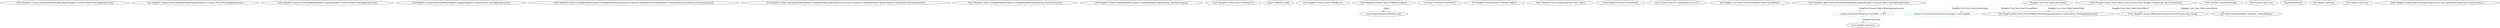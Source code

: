 digraph  {
n0 [cluster="HangFire.Common.States.JobStateHandler.Apply(HangFire.Common.States.StateApplyingContext)", label="Entry HangFire.Common.States.JobStateHandler.Apply(HangFire.Common.States.StateApplyingContext)", span="22-22"];
n1 [cluster="HangFire.Common.States.JobStateHandler.Apply(HangFire.Common.States.StateApplyingContext)", label="Exit HangFire.Common.States.JobStateHandler.Apply(HangFire.Common.States.StateApplyingContext)", span="22-22"];
n2 [cluster="HangFire.Common.States.JobStateHandler.Unapply(HangFire.Common.States.StateApplyingContext)", label="Entry HangFire.Common.States.JobStateHandler.Unapply(HangFire.Common.States.StateApplyingContext)", span="26-26"];
n3 [cluster="HangFire.Common.States.JobStateHandler.Unapply(HangFire.Common.States.StateApplyingContext)", label="Exit HangFire.Common.States.JobStateHandler.Unapply(HangFire.Common.States.StateApplyingContext)", span="26-26"];
m0_2 [cluster="HangFire.Client.CreateJobFailedException.CreateJobFailedException(System.Runtime.Serialization.SerializationInfo, System.Runtime.Serialization.StreamingContext)", file="CreateJobFailedException.cs", label="Entry HangFire.Client.CreateJobFailedException.CreateJobFailedException(System.Runtime.Serialization.SerializationInfo, System.Runtime.Serialization.StreamingContext)", span="27-27"];
m0_3 [cluster="HangFire.Client.CreateJobFailedException.CreateJobFailedException(System.Runtime.Serialization.SerializationInfo, System.Runtime.Serialization.StreamingContext)", file="CreateJobFailedException.cs", label="Exit HangFire.Client.CreateJobFailedException.CreateJobFailedException(System.Runtime.Serialization.SerializationInfo, System.Runtime.Serialization.StreamingContext)", span="27-27"];
m0_0 [cluster="HangFire.Client.CreateJobFailedException.CreateJobFailedException(string, System.Exception)", file="CreateJobFailedException.cs", label="Entry HangFire.Client.CreateJobFailedException.CreateJobFailedException(string, System.Exception)", span="22-22"];
m0_1 [cluster="HangFire.Client.CreateJobFailedException.CreateJobFailedException(string, System.Exception)", file="CreateJobFailedException.cs", label="Exit HangFire.Client.CreateJobFailedException.CreateJobFailedException(string, System.Exception)", span="22-22"];
m1_0 [cluster="HangFire.Perform.Async<TWorker>()", file="JobClient.cs", label="Entry HangFire.Perform.Async<TWorker>()", span="4-4"];
m1_1 [cluster="HangFire.Perform.Async<TWorker>()", file="JobClient.cs", label="Async<TWorker>(null)", span="7-7"];
m1_2 [cluster="HangFire.Perform.Async<TWorker>()", file="JobClient.cs", label="Exit HangFire.Perform.Async<TWorker>()", span="4-4"];
m1_3 [cluster="HangFire.Perform.Async<TWorker>(object)", file="JobClient.cs", label="Entry HangFire.Perform.Async<TWorker>(object)", span="10-10"];
m1_4 [cluster="HangFire.Perform.Async<TWorker>(object)", file="JobClient.cs", label="var client = Factory.CreateClient()", span="13-13"];
m1_5 [cluster="HangFire.Perform.Async<TWorker>(object)", file="JobClient.cs", label="client.Enqueue(typeof (TWorker), arg)", span="15-15"];
m1_6 [cluster="HangFire.Perform.Async<TWorker>(object)", file="JobClient.cs", label="Exit HangFire.Perform.Async<TWorker>(object)", span="10-10"];
m1_8 [cluster="HangFire.Client.Enqueue(System.Type, object)", file="JobClient.cs", label="Entry HangFire.Client.Enqueue(System.Type, object)", span="14-14"];
m1_7 [cluster="HangFire.Factory.CreateClient()", file="JobClient.cs", label="Entry HangFire.Factory.CreateClient()", span="7-7"];
m2_7 [cluster="System.Lazy<T>.Lazy(System.Func<T>)", file="Perform.cs", label="Entry System.Lazy<T>.Lazy(System.Func<T>)", span="0-0"];
m2_5 [cluster="Hangfire.Core.Tests.StateContextMock.StateContextMock()", file="Perform.cs", label="Exit Hangfire.Core.Tests.StateContextMock.StateContextMock()", span="10-10"];
m2_0 [cluster="HangFire.Redis.States.SucceededStateHandler.Apply(HangFire.Common.States.StateApplyingContext)", file="Perform.cs", label="Entry HangFire.Redis.States.SucceededStateHandler.Apply(HangFire.Common.States.StateApplyingContext)", span="7-7"];
m2_1 [cluster="HangFire.Redis.States.SucceededStateHandler.Apply(HangFire.Common.States.StateApplyingContext)", color=green, community=0, file="Perform.cs", label="context.Transaction.InsertToList(''succeeded'', context.JobId)", prediction=0, span="9-9"];
m2_2 [cluster="HangFire.Redis.States.SucceededStateHandler.Apply(HangFire.Common.States.StateApplyingContext)", color=green, community=0, file="Perform.cs", label="context.Transaction.TrimList(''succeeded'', 0, 99)", prediction=0, span="10-10"];
m2_3 [cluster="HangFire.Redis.States.SucceededStateHandler.Apply(HangFire.Common.States.StateApplyingContext)", file="Perform.cs", label="Exit HangFire.Redis.States.SucceededStateHandler.Apply(HangFire.Common.States.StateApplyingContext)", span="7-7"];
m2_4 [cluster="HangFire.Storage.IWriteOnlyTransaction.InsertToList(string, string)", file="Perform.cs", label="Entry HangFire.Storage.IWriteOnlyTransaction.InsertToList(string, string)", span="30-30"];
m2_15 [cluster="Hangfire.States.StateContext.StateContext(string, Hangfire.Common.Job, System.DateTime)", file="Perform.cs", label="Entry Hangfire.States.StateContext.StateContext(string, Hangfire.Common.Job, System.DateTime)", span="25-25"];
m2_11 [cluster="System.Console.WriteLine()", file="Perform.cs", label="Entry System.Console.WriteLine()", span="0-0"];
m2_12 [cluster="lambda expression", file="Perform.cs", label="Entry lambda expression", span="17-17"];
m2_8 [cluster="lambda expression", file="Perform.cs", label="Entry lambda expression", span="13-13"];
m2_9 [cluster="lambda expression", file="Perform.cs", label="Console.WriteLine()", span="13-13"];
m2_10 [cluster="lambda expression", file="Perform.cs", label="Exit lambda expression", span="13-13"];
m2_13 [cluster="lambda expression", file="Perform.cs", label="new StateContext(JobIdValue, JobValue, CreatedAtValue)", span="17-17"];
m2_14 [cluster="lambda expression", file="Perform.cs", label="Exit lambda expression", span="17-17"];
m2_6 [cluster="Hangfire.Common.Job.FromExpression(System.Linq.Expressions.Expression<System.Action>)", file="Perform.cs", label="Entry Hangfire.Common.Job.FromExpression(System.Linq.Expressions.Expression<System.Action>)", span="148-148"];
m2_16 [file="Perform.cs", label="Hangfire.Core.Tests.StateContextMock", span=""];
m1_3 -> m1_5  [color=darkseagreen4, key=1, label=object, style=dashed];
m2_0 -> m2_2  [color=green, key=1, label="HangFire.Common.States.StateApplyingContext", style=dashed];
m2_2 -> m2_8  [color=darkseagreen4, key=1, label="lambda expression", style=dashed];
m2_16 -> m2_1  [color=darkseagreen4, key=1, label="Hangfire.Core.Tests.StateContextMock", style=dashed];
m2_16 -> m2_2  [color=darkseagreen4, key=1, label="Hangfire.Core.Tests.StateContextMock", style=dashed];
m2_16 -> m2_3  [color=darkseagreen4, key=1, label="Hangfire.Core.Tests.StateContextMock", style=dashed];
m2_16 -> m2_4  [color=darkseagreen4, key=1, label="Hangfire.Core.Tests.StateContextMock", style=dashed];
m2_16 -> m2_13  [color=darkseagreen4, key=1, label="Hangfire.Core.Tests.StateContextMock", style=dashed];
}
